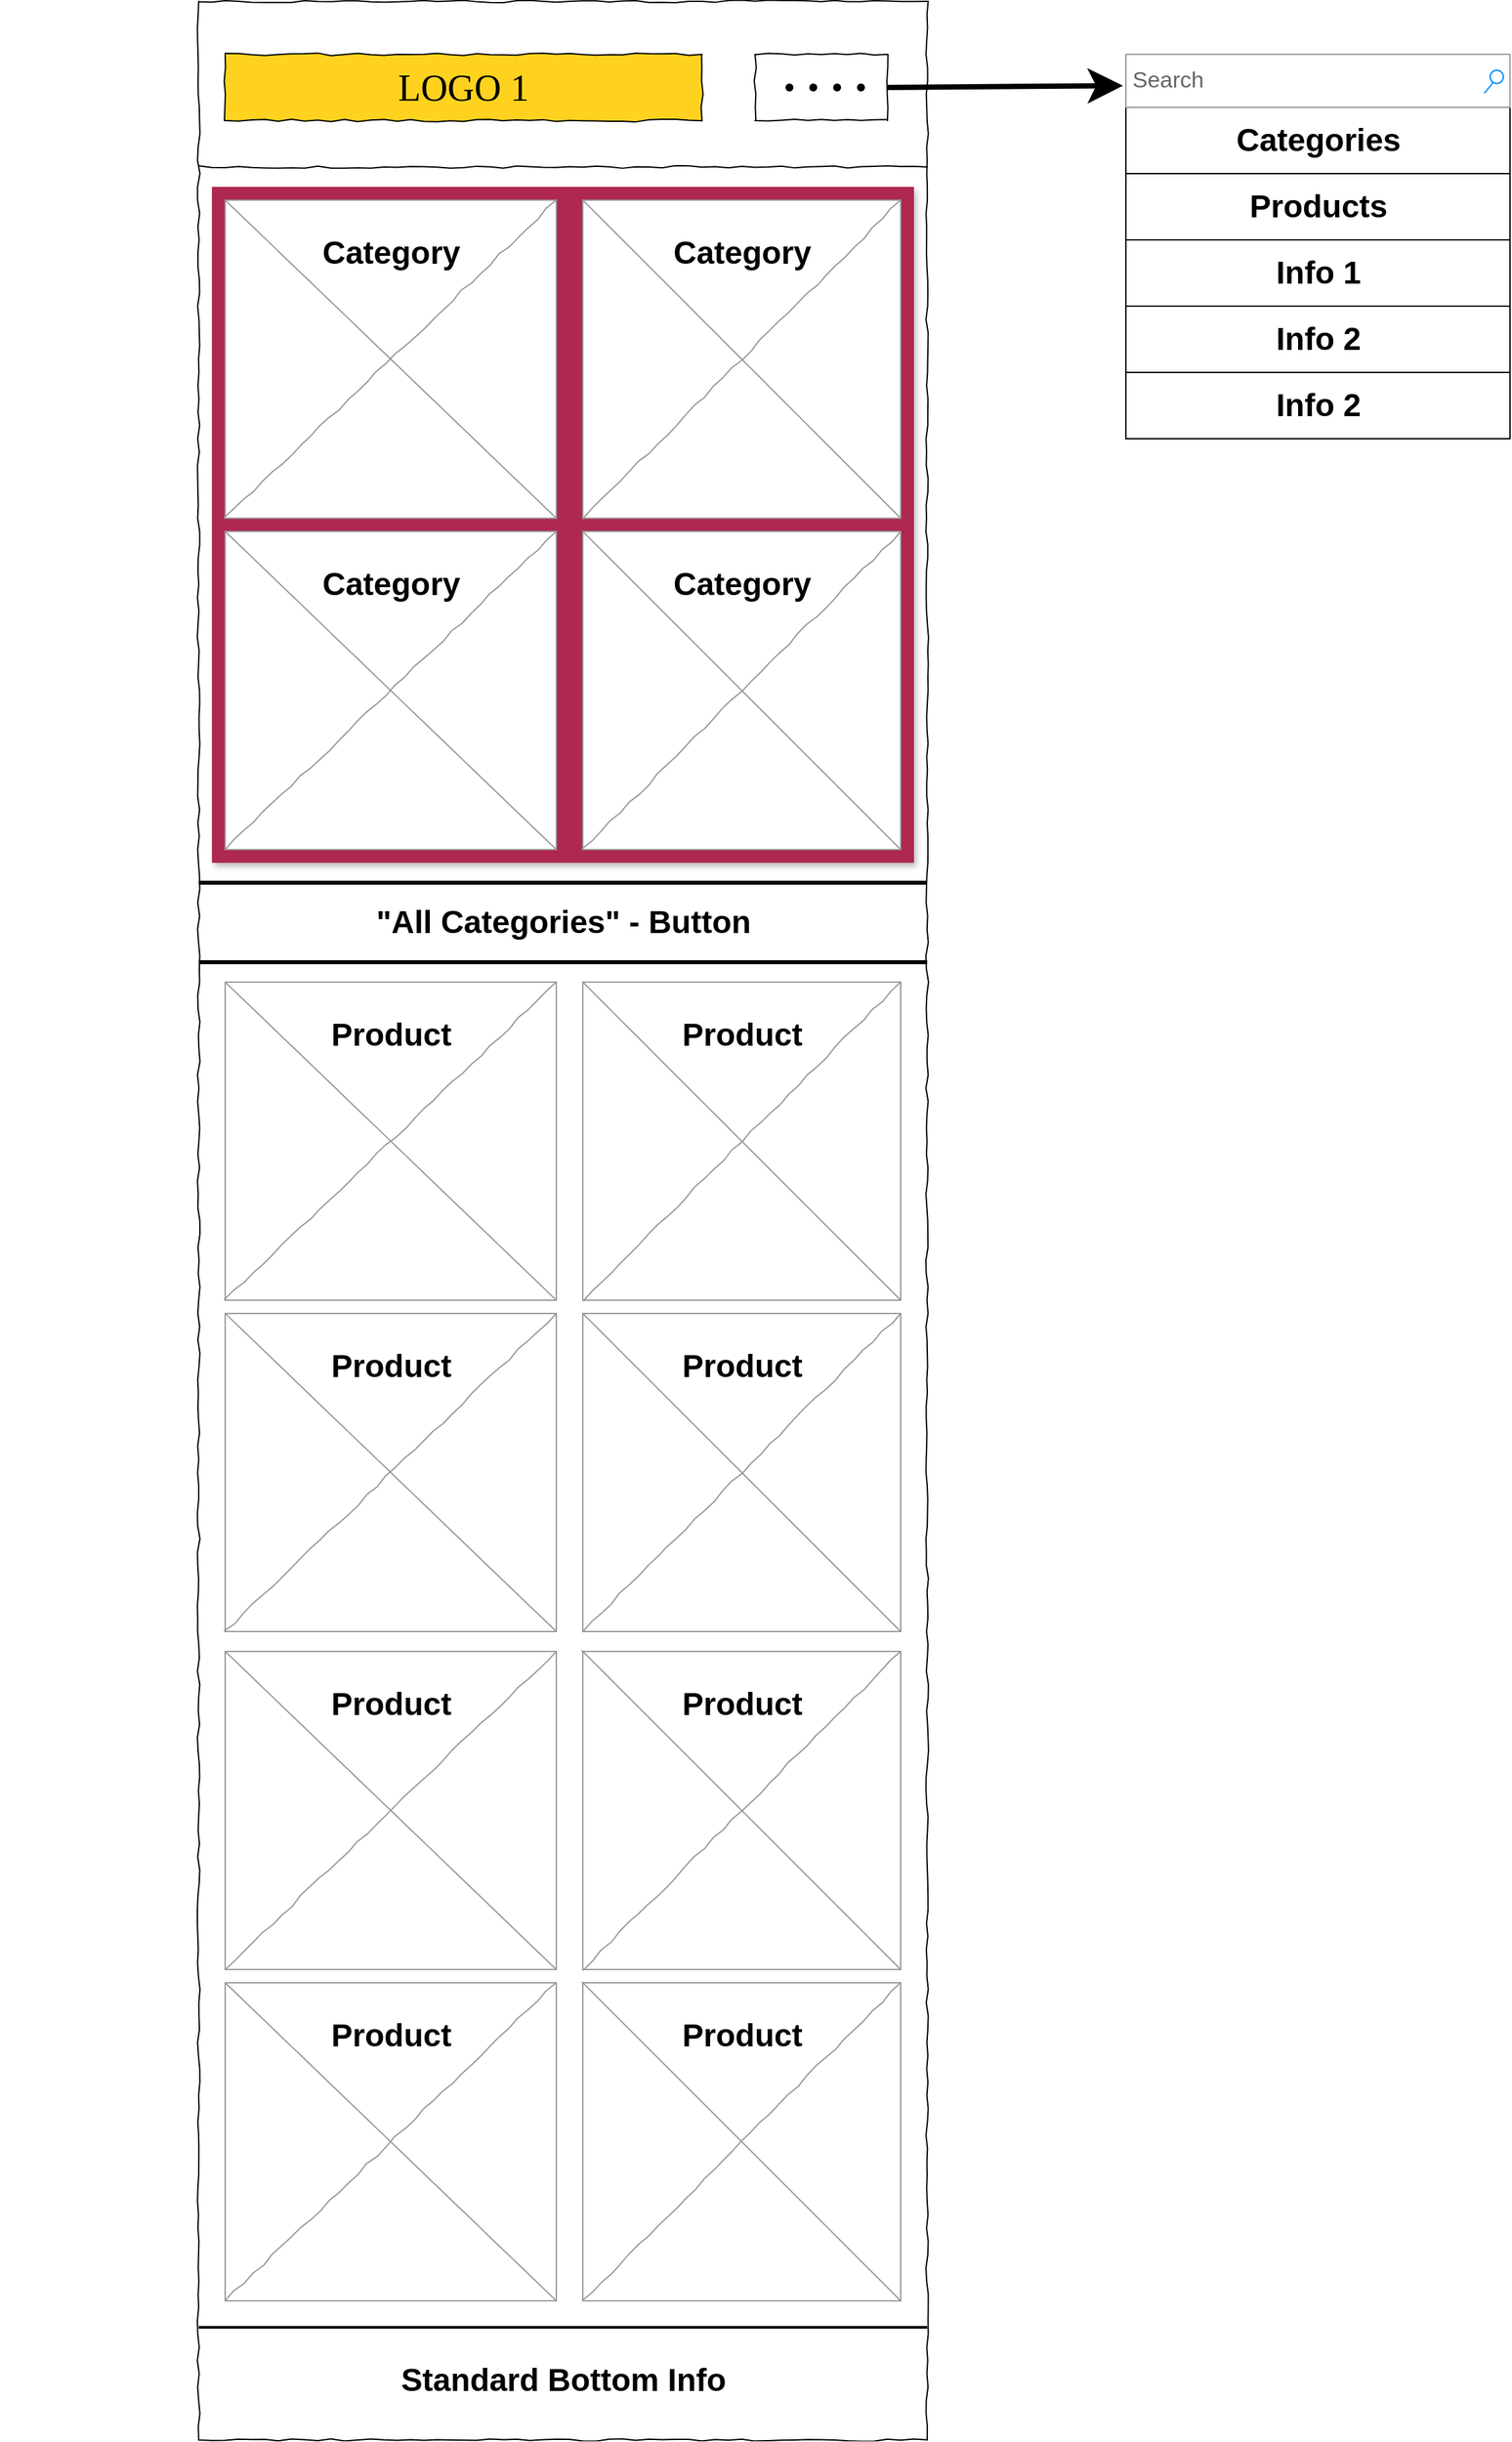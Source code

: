 <mxfile version="19.0.1" type="device"><diagram name="Page-1" id="03018318-947c-dd8e-b7a3-06fadd420f32"><mxGraphModel dx="3969" dy="1611" grid="1" gridSize="10" guides="1" tooltips="1" connect="1" arrows="1" fold="1" page="1" pageScale="1" pageWidth="1100" pageHeight="850" background="none" math="0" shadow="0"><root><mxCell id="0"/><mxCell id="1" parent="0"/><mxCell id="jv3uMxi8bOS1YG3A24rQ-35" value="" style="rounded=0;whiteSpace=wrap;html=1;shadow=0;hachureGap=4;fillColor=none;gradientColor=none;" vertex="1" parent="1"><mxGeometry x="720" y="300" width="290" height="50" as="geometry"/></mxCell><mxCell id="jv3uMxi8bOS1YG3A24rQ-34" value="" style="rounded=0;whiteSpace=wrap;html=1;shadow=0;hachureGap=4;fillColor=none;gradientColor=none;" vertex="1" parent="1"><mxGeometry x="720" y="250" width="290" height="50" as="geometry"/></mxCell><mxCell id="jv3uMxi8bOS1YG3A24rQ-33" value="" style="rounded=0;whiteSpace=wrap;html=1;shadow=0;hachureGap=4;fillColor=none;gradientColor=none;" vertex="1" parent="1"><mxGeometry x="720" y="200" width="290" height="50" as="geometry"/></mxCell><mxCell id="jv3uMxi8bOS1YG3A24rQ-32" value="" style="rounded=0;whiteSpace=wrap;html=1;shadow=0;hachureGap=4;fillColor=none;gradientColor=none;" vertex="1" parent="1"><mxGeometry x="720" y="150" width="290" height="50" as="geometry"/></mxCell><mxCell id="jv3uMxi8bOS1YG3A24rQ-31" value="" style="rounded=0;whiteSpace=wrap;html=1;shadow=0;hachureGap=4;fillColor=none;gradientColor=none;" vertex="1" parent="1"><mxGeometry x="720" y="100" width="290" height="50" as="geometry"/></mxCell><mxCell id="jv3uMxi8bOS1YG3A24rQ-25" value="" style="rounded=0;whiteSpace=wrap;html=1;shadow=0;hachureGap=4;fillColor=none;gradientColor=none;" vertex="1" parent="1"><mxGeometry x="720" y="60" width="290" height="290" as="geometry"/></mxCell><mxCell id="677b7b8949515195-1" value="" style="whiteSpace=wrap;html=1;rounded=0;shadow=0;labelBackgroundColor=none;strokeColor=#000000;strokeWidth=1;fillColor=none;fontFamily=Verdana;fontSize=12;fontColor=#000000;align=center;comic=1;" parent="1" vertex="1"><mxGeometry x="20" y="20" width="550" height="1840" as="geometry"/></mxCell><mxCell id="677b7b8949515195-2" value="LOGO 1" style="whiteSpace=wrap;html=1;rounded=0;shadow=0;labelBackgroundColor=none;strokeWidth=1;fontFamily=Verdana;fontSize=28;align=center;comic=1;fillColor=#ffd21f;" parent="1" vertex="1"><mxGeometry x="40" y="60" width="360" height="50" as="geometry"/></mxCell><mxCell id="677b7b8949515195-3" value="Search" style="strokeWidth=1;shadow=0;dashed=0;align=center;html=1;shape=mxgraph.mockup.forms.searchBox;strokeColor=#999999;mainText=;strokeColor2=#008cff;fontColor=#666666;fontSize=17;align=left;spacingLeft=3;rounded=0;labelBackgroundColor=none;comic=1;" parent="1" vertex="1"><mxGeometry x="720" y="60" width="290" height="40" as="geometry"/></mxCell><mxCell id="677b7b8949515195-9" value="" style="line;strokeWidth=1;html=1;rounded=0;shadow=0;labelBackgroundColor=none;fillColor=none;fontFamily=Verdana;fontSize=14;fontColor=#000000;align=center;comic=1;" parent="1" vertex="1"><mxGeometry x="20" y="140" width="550" height="10" as="geometry"/></mxCell><mxCell id="677b7b8949515195-10" value="" style="whiteSpace=wrap;html=1;rounded=0;shadow=0;labelBackgroundColor=none;strokeWidth=1;fillColor=none;fontFamily=Verdana;fontSize=12;align=center;comic=1;" parent="1" vertex="1"><mxGeometry x="440" y="60" width="100" height="50" as="geometry"/></mxCell><mxCell id="677b7b8949515195-16" value="" style="verticalLabelPosition=bottom;shadow=1;dashed=0;align=center;html=1;verticalAlign=top;strokeWidth=1;shape=mxgraph.mockup.graphics.simpleIcon;rounded=0;labelBackgroundColor=none;fontFamily=Verdana;fontSize=14;comic=1;strokeColor=none;gradientColor=none;fillColor=#ae2850;" parent="1" vertex="1"><mxGeometry x="30" y="160" width="530" height="510" as="geometry"/></mxCell><mxCell id="ZxWsJNwRRizNL6WotGqY-6" value="" style="verticalLabelPosition=bottom;shadow=0;dashed=0;align=center;html=1;verticalAlign=top;strokeWidth=1;shape=mxgraph.mockup.graphics.simpleIcon;strokeColor=#999999;rounded=0;labelBackgroundColor=none;fontFamily=Verdana;fontSize=14;fontColor=#000000;comic=1;" parent="1" vertex="1"><mxGeometry x="40" y="170" width="250" height="240" as="geometry"/></mxCell><mxCell id="ZxWsJNwRRizNL6WotGqY-7" value="" style="verticalLabelPosition=bottom;shadow=0;dashed=0;align=center;html=1;verticalAlign=top;strokeWidth=1;shape=mxgraph.mockup.graphics.simpleIcon;strokeColor=#999999;rounded=0;labelBackgroundColor=none;fontFamily=Verdana;fontSize=14;fontColor=#000000;comic=1;" parent="1" vertex="1"><mxGeometry x="310" y="170" width="240" height="240" as="geometry"/></mxCell><mxCell id="ZxWsJNwRRizNL6WotGqY-27" value="Category" style="text;strokeColor=none;fillColor=none;html=1;fontSize=24;fontStyle=1;verticalAlign=middle;align=center;" parent="1" vertex="1"><mxGeometry x="95" y="190" width="140" height="40" as="geometry"/></mxCell><mxCell id="ZxWsJNwRRizNL6WotGqY-28" value="Category" style="text;strokeColor=none;fillColor=none;html=1;fontSize=24;fontStyle=1;verticalAlign=middle;align=center;" parent="1" vertex="1"><mxGeometry x="360" y="190" width="140" height="40" as="geometry"/></mxCell><mxCell id="ZxWsJNwRRizNL6WotGqY-46" value="" style="line;strokeWidth=2;html=1;fillColor=#FF8000;" parent="1" vertex="1"><mxGeometry x="20" y="1770" width="550" height="10" as="geometry"/></mxCell><mxCell id="ZxWsJNwRRizNL6WotGqY-47" value="Standard Bottom Info" style="text;strokeColor=none;fillColor=none;html=1;fontSize=24;fontStyle=1;verticalAlign=middle;align=center;" parent="1" vertex="1"><mxGeometry x="-130" y="1770" width="850" height="90" as="geometry"/></mxCell><mxCell id="ZxWsJNwRRizNL6WotGqY-60" value="" style="verticalLabelPosition=bottom;shadow=0;dashed=0;align=center;html=1;verticalAlign=top;strokeWidth=1;shape=mxgraph.mockup.navigation.pageControl;fillColor=#000000;strokeColor=#000000;" parent="1" vertex="1"><mxGeometry x="463" y="75" width="60" height="20" as="geometry"/></mxCell><mxCell id="ZxWsJNwRRizNL6WotGqY-61" value="" style="line;strokeWidth=3;html=1;fillColor=#000000;" parent="1" vertex="1"><mxGeometry x="20" y="740" width="550" height="10" as="geometry"/></mxCell><mxCell id="jv3uMxi8bOS1YG3A24rQ-1" value="" style="verticalLabelPosition=bottom;shadow=0;dashed=0;align=center;html=1;verticalAlign=top;strokeWidth=1;shape=mxgraph.mockup.graphics.simpleIcon;strokeColor=#999999;rounded=0;labelBackgroundColor=none;fontFamily=Verdana;fontSize=14;fontColor=#000000;comic=1;" vertex="1" parent="1"><mxGeometry x="40" y="420" width="250" height="240" as="geometry"/></mxCell><mxCell id="jv3uMxi8bOS1YG3A24rQ-2" value="" style="verticalLabelPosition=bottom;shadow=0;dashed=0;align=center;html=1;verticalAlign=top;strokeWidth=1;shape=mxgraph.mockup.graphics.simpleIcon;strokeColor=#999999;rounded=0;labelBackgroundColor=none;fontFamily=Verdana;fontSize=14;fontColor=#000000;comic=1;" vertex="1" parent="1"><mxGeometry x="310" y="420" width="240" height="240" as="geometry"/></mxCell><mxCell id="jv3uMxi8bOS1YG3A24rQ-3" value="Category" style="text;strokeColor=none;fillColor=none;html=1;fontSize=24;fontStyle=1;verticalAlign=middle;align=center;" vertex="1" parent="1"><mxGeometry x="95" y="440" width="140" height="40" as="geometry"/></mxCell><mxCell id="jv3uMxi8bOS1YG3A24rQ-4" value="Category" style="text;strokeColor=none;fillColor=none;html=1;fontSize=24;fontStyle=1;verticalAlign=middle;align=center;" vertex="1" parent="1"><mxGeometry x="360" y="440" width="140" height="40" as="geometry"/></mxCell><mxCell id="jv3uMxi8bOS1YG3A24rQ-5" value="" style="line;strokeWidth=3;html=1;fillColor=#000000;" vertex="1" parent="1"><mxGeometry x="20" y="680" width="550" height="10" as="geometry"/></mxCell><mxCell id="jv3uMxi8bOS1YG3A24rQ-6" value="&quot;All Categories&quot; - Button" style="text;strokeColor=none;fillColor=none;html=1;fontSize=24;fontStyle=1;verticalAlign=middle;align=center;" vertex="1" parent="1"><mxGeometry x="-15" y="670" width="620" height="90" as="geometry"/></mxCell><mxCell id="jv3uMxi8bOS1YG3A24rQ-7" value="" style="verticalLabelPosition=bottom;shadow=0;dashed=0;align=center;html=1;verticalAlign=top;strokeWidth=1;shape=mxgraph.mockup.graphics.simpleIcon;strokeColor=#999999;rounded=0;labelBackgroundColor=none;fontFamily=Verdana;fontSize=14;fontColor=#000000;comic=1;" vertex="1" parent="1"><mxGeometry x="40" y="760" width="250" height="240" as="geometry"/></mxCell><mxCell id="jv3uMxi8bOS1YG3A24rQ-8" value="" style="verticalLabelPosition=bottom;shadow=0;dashed=0;align=center;html=1;verticalAlign=top;strokeWidth=1;shape=mxgraph.mockup.graphics.simpleIcon;strokeColor=#999999;rounded=0;labelBackgroundColor=none;fontFamily=Verdana;fontSize=14;fontColor=#000000;comic=1;" vertex="1" parent="1"><mxGeometry x="310" y="760" width="240" height="240" as="geometry"/></mxCell><mxCell id="jv3uMxi8bOS1YG3A24rQ-9" value="Product" style="text;strokeColor=none;fillColor=none;html=1;fontSize=24;fontStyle=1;verticalAlign=middle;align=center;" vertex="1" parent="1"><mxGeometry x="95" y="780" width="140" height="40" as="geometry"/></mxCell><mxCell id="jv3uMxi8bOS1YG3A24rQ-10" value="Product" style="text;strokeColor=none;fillColor=none;html=1;fontSize=24;fontStyle=1;verticalAlign=middle;align=center;" vertex="1" parent="1"><mxGeometry x="360" y="780" width="140" height="40" as="geometry"/></mxCell><mxCell id="jv3uMxi8bOS1YG3A24rQ-11" value="" style="verticalLabelPosition=bottom;shadow=0;dashed=0;align=center;html=1;verticalAlign=top;strokeWidth=1;shape=mxgraph.mockup.graphics.simpleIcon;strokeColor=#999999;rounded=0;labelBackgroundColor=none;fontFamily=Verdana;fontSize=14;fontColor=#000000;comic=1;" vertex="1" parent="1"><mxGeometry x="40" y="1010" width="250" height="240" as="geometry"/></mxCell><mxCell id="jv3uMxi8bOS1YG3A24rQ-12" value="" style="verticalLabelPosition=bottom;shadow=0;dashed=0;align=center;html=1;verticalAlign=top;strokeWidth=1;shape=mxgraph.mockup.graphics.simpleIcon;strokeColor=#999999;rounded=0;labelBackgroundColor=none;fontFamily=Verdana;fontSize=14;fontColor=#000000;comic=1;" vertex="1" parent="1"><mxGeometry x="310" y="1010" width="240" height="240" as="geometry"/></mxCell><mxCell id="jv3uMxi8bOS1YG3A24rQ-13" value="Product" style="text;strokeColor=none;fillColor=none;html=1;fontSize=24;fontStyle=1;verticalAlign=middle;align=center;" vertex="1" parent="1"><mxGeometry x="95" y="1030" width="140" height="40" as="geometry"/></mxCell><mxCell id="jv3uMxi8bOS1YG3A24rQ-14" value="Product" style="text;strokeColor=none;fillColor=none;html=1;fontSize=24;fontStyle=1;verticalAlign=middle;align=center;" vertex="1" parent="1"><mxGeometry x="360" y="1030" width="140" height="40" as="geometry"/></mxCell><mxCell id="jv3uMxi8bOS1YG3A24rQ-15" value="" style="verticalLabelPosition=bottom;shadow=0;dashed=0;align=center;html=1;verticalAlign=top;strokeWidth=1;shape=mxgraph.mockup.graphics.simpleIcon;strokeColor=#999999;rounded=0;labelBackgroundColor=none;fontFamily=Verdana;fontSize=14;fontColor=#000000;comic=1;" vertex="1" parent="1"><mxGeometry x="40" y="1265" width="250" height="240" as="geometry"/></mxCell><mxCell id="jv3uMxi8bOS1YG3A24rQ-16" value="" style="verticalLabelPosition=bottom;shadow=0;dashed=0;align=center;html=1;verticalAlign=top;strokeWidth=1;shape=mxgraph.mockup.graphics.simpleIcon;strokeColor=#999999;rounded=0;labelBackgroundColor=none;fontFamily=Verdana;fontSize=14;fontColor=#000000;comic=1;" vertex="1" parent="1"><mxGeometry x="310" y="1265" width="240" height="240" as="geometry"/></mxCell><mxCell id="jv3uMxi8bOS1YG3A24rQ-17" value="Product" style="text;strokeColor=none;fillColor=none;html=1;fontSize=24;fontStyle=1;verticalAlign=middle;align=center;" vertex="1" parent="1"><mxGeometry x="95" y="1285" width="140" height="40" as="geometry"/></mxCell><mxCell id="jv3uMxi8bOS1YG3A24rQ-18" value="Product" style="text;strokeColor=none;fillColor=none;html=1;fontSize=24;fontStyle=1;verticalAlign=middle;align=center;" vertex="1" parent="1"><mxGeometry x="360" y="1285" width="140" height="40" as="geometry"/></mxCell><mxCell id="jv3uMxi8bOS1YG3A24rQ-19" value="" style="verticalLabelPosition=bottom;shadow=0;dashed=0;align=center;html=1;verticalAlign=top;strokeWidth=1;shape=mxgraph.mockup.graphics.simpleIcon;strokeColor=#999999;rounded=0;labelBackgroundColor=none;fontFamily=Verdana;fontSize=14;fontColor=#000000;comic=1;" vertex="1" parent="1"><mxGeometry x="40" y="1515" width="250" height="240" as="geometry"/></mxCell><mxCell id="jv3uMxi8bOS1YG3A24rQ-20" value="" style="verticalLabelPosition=bottom;shadow=0;dashed=0;align=center;html=1;verticalAlign=top;strokeWidth=1;shape=mxgraph.mockup.graphics.simpleIcon;strokeColor=#999999;rounded=0;labelBackgroundColor=none;fontFamily=Verdana;fontSize=14;fontColor=#000000;comic=1;" vertex="1" parent="1"><mxGeometry x="310" y="1515" width="240" height="240" as="geometry"/></mxCell><mxCell id="jv3uMxi8bOS1YG3A24rQ-21" value="Product" style="text;strokeColor=none;fillColor=none;html=1;fontSize=24;fontStyle=1;verticalAlign=middle;align=center;" vertex="1" parent="1"><mxGeometry x="95" y="1535" width="140" height="40" as="geometry"/></mxCell><mxCell id="jv3uMxi8bOS1YG3A24rQ-22" value="Product" style="text;strokeColor=none;fillColor=none;html=1;fontSize=24;fontStyle=1;verticalAlign=middle;align=center;" vertex="1" parent="1"><mxGeometry x="360" y="1535" width="140" height="40" as="geometry"/></mxCell><mxCell id="jv3uMxi8bOS1YG3A24rQ-23" value="" style="endArrow=classic;html=1;rounded=0;startSize=14;endSize=14;sourcePerimeterSpacing=8;targetPerimeterSpacing=8;curved=1;exitX=1;exitY=0.5;exitDx=0;exitDy=0;strokeWidth=4;entryX=-0.008;entryY=0.069;entryDx=0;entryDy=0;entryPerimeter=0;" edge="1" parent="1" source="677b7b8949515195-10"><mxGeometry width="50" height="50" relative="1" as="geometry"><mxPoint x="630" y="370" as="sourcePoint"/><mxPoint x="717.76" y="83.635" as="targetPoint"/></mxGeometry></mxCell><mxCell id="jv3uMxi8bOS1YG3A24rQ-26" value="Categories" style="text;strokeColor=none;fillColor=none;html=1;fontSize=24;fontStyle=1;verticalAlign=middle;align=center;" vertex="1" parent="1"><mxGeometry x="795" y="105" width="140" height="40" as="geometry"/></mxCell><mxCell id="jv3uMxi8bOS1YG3A24rQ-27" value="Products" style="text;strokeColor=none;fillColor=none;html=1;fontSize=24;fontStyle=1;verticalAlign=middle;align=center;" vertex="1" parent="1"><mxGeometry x="795" y="155" width="140" height="40" as="geometry"/></mxCell><mxCell id="jv3uMxi8bOS1YG3A24rQ-28" value="Info 1" style="text;strokeColor=none;fillColor=none;html=1;fontSize=24;fontStyle=1;verticalAlign=middle;align=center;" vertex="1" parent="1"><mxGeometry x="795" y="205" width="140" height="40" as="geometry"/></mxCell><mxCell id="jv3uMxi8bOS1YG3A24rQ-29" value="Info 2" style="text;strokeColor=none;fillColor=none;html=1;fontSize=24;fontStyle=1;verticalAlign=middle;align=center;" vertex="1" parent="1"><mxGeometry x="795" y="255" width="140" height="40" as="geometry"/></mxCell><mxCell id="jv3uMxi8bOS1YG3A24rQ-30" value="Info 2" style="text;strokeColor=none;fillColor=none;html=1;fontSize=24;fontStyle=1;verticalAlign=middle;align=center;" vertex="1" parent="1"><mxGeometry x="795" y="305" width="140" height="40" as="geometry"/></mxCell></root></mxGraphModel></diagram></mxfile>